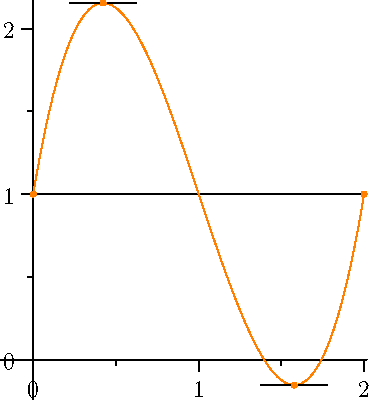 import graph;
size(0,200);

real f(real x) { return 3*x*(x-1)*(x-2) + 1; } // x^3-3x^2+2x
real fp(real x) { return 3*(3x^2-6x+2); } // 

real c1 = (6-sqrt(36-4*3*2))/6;
real c2 = (6+sqrt(36-4*3*2))/6;

draw((0,f(0))--(2,f(2)),black);

draw(graph(f,0,2),orange);
dot((0,f(0)),orange);
dot((2,f(2)),orange);

draw((c1-0.2,f(c1))--(c1+0.2,f(c1)),black);
draw((c2-0.2,f(c2))--(c2+0.2,f(c2)),black);
dot((c1,f(c1)),orange);
dot((c2,f(c2)),orange);

xaxis(RightTicks);
yaxis(LeftTicks);

